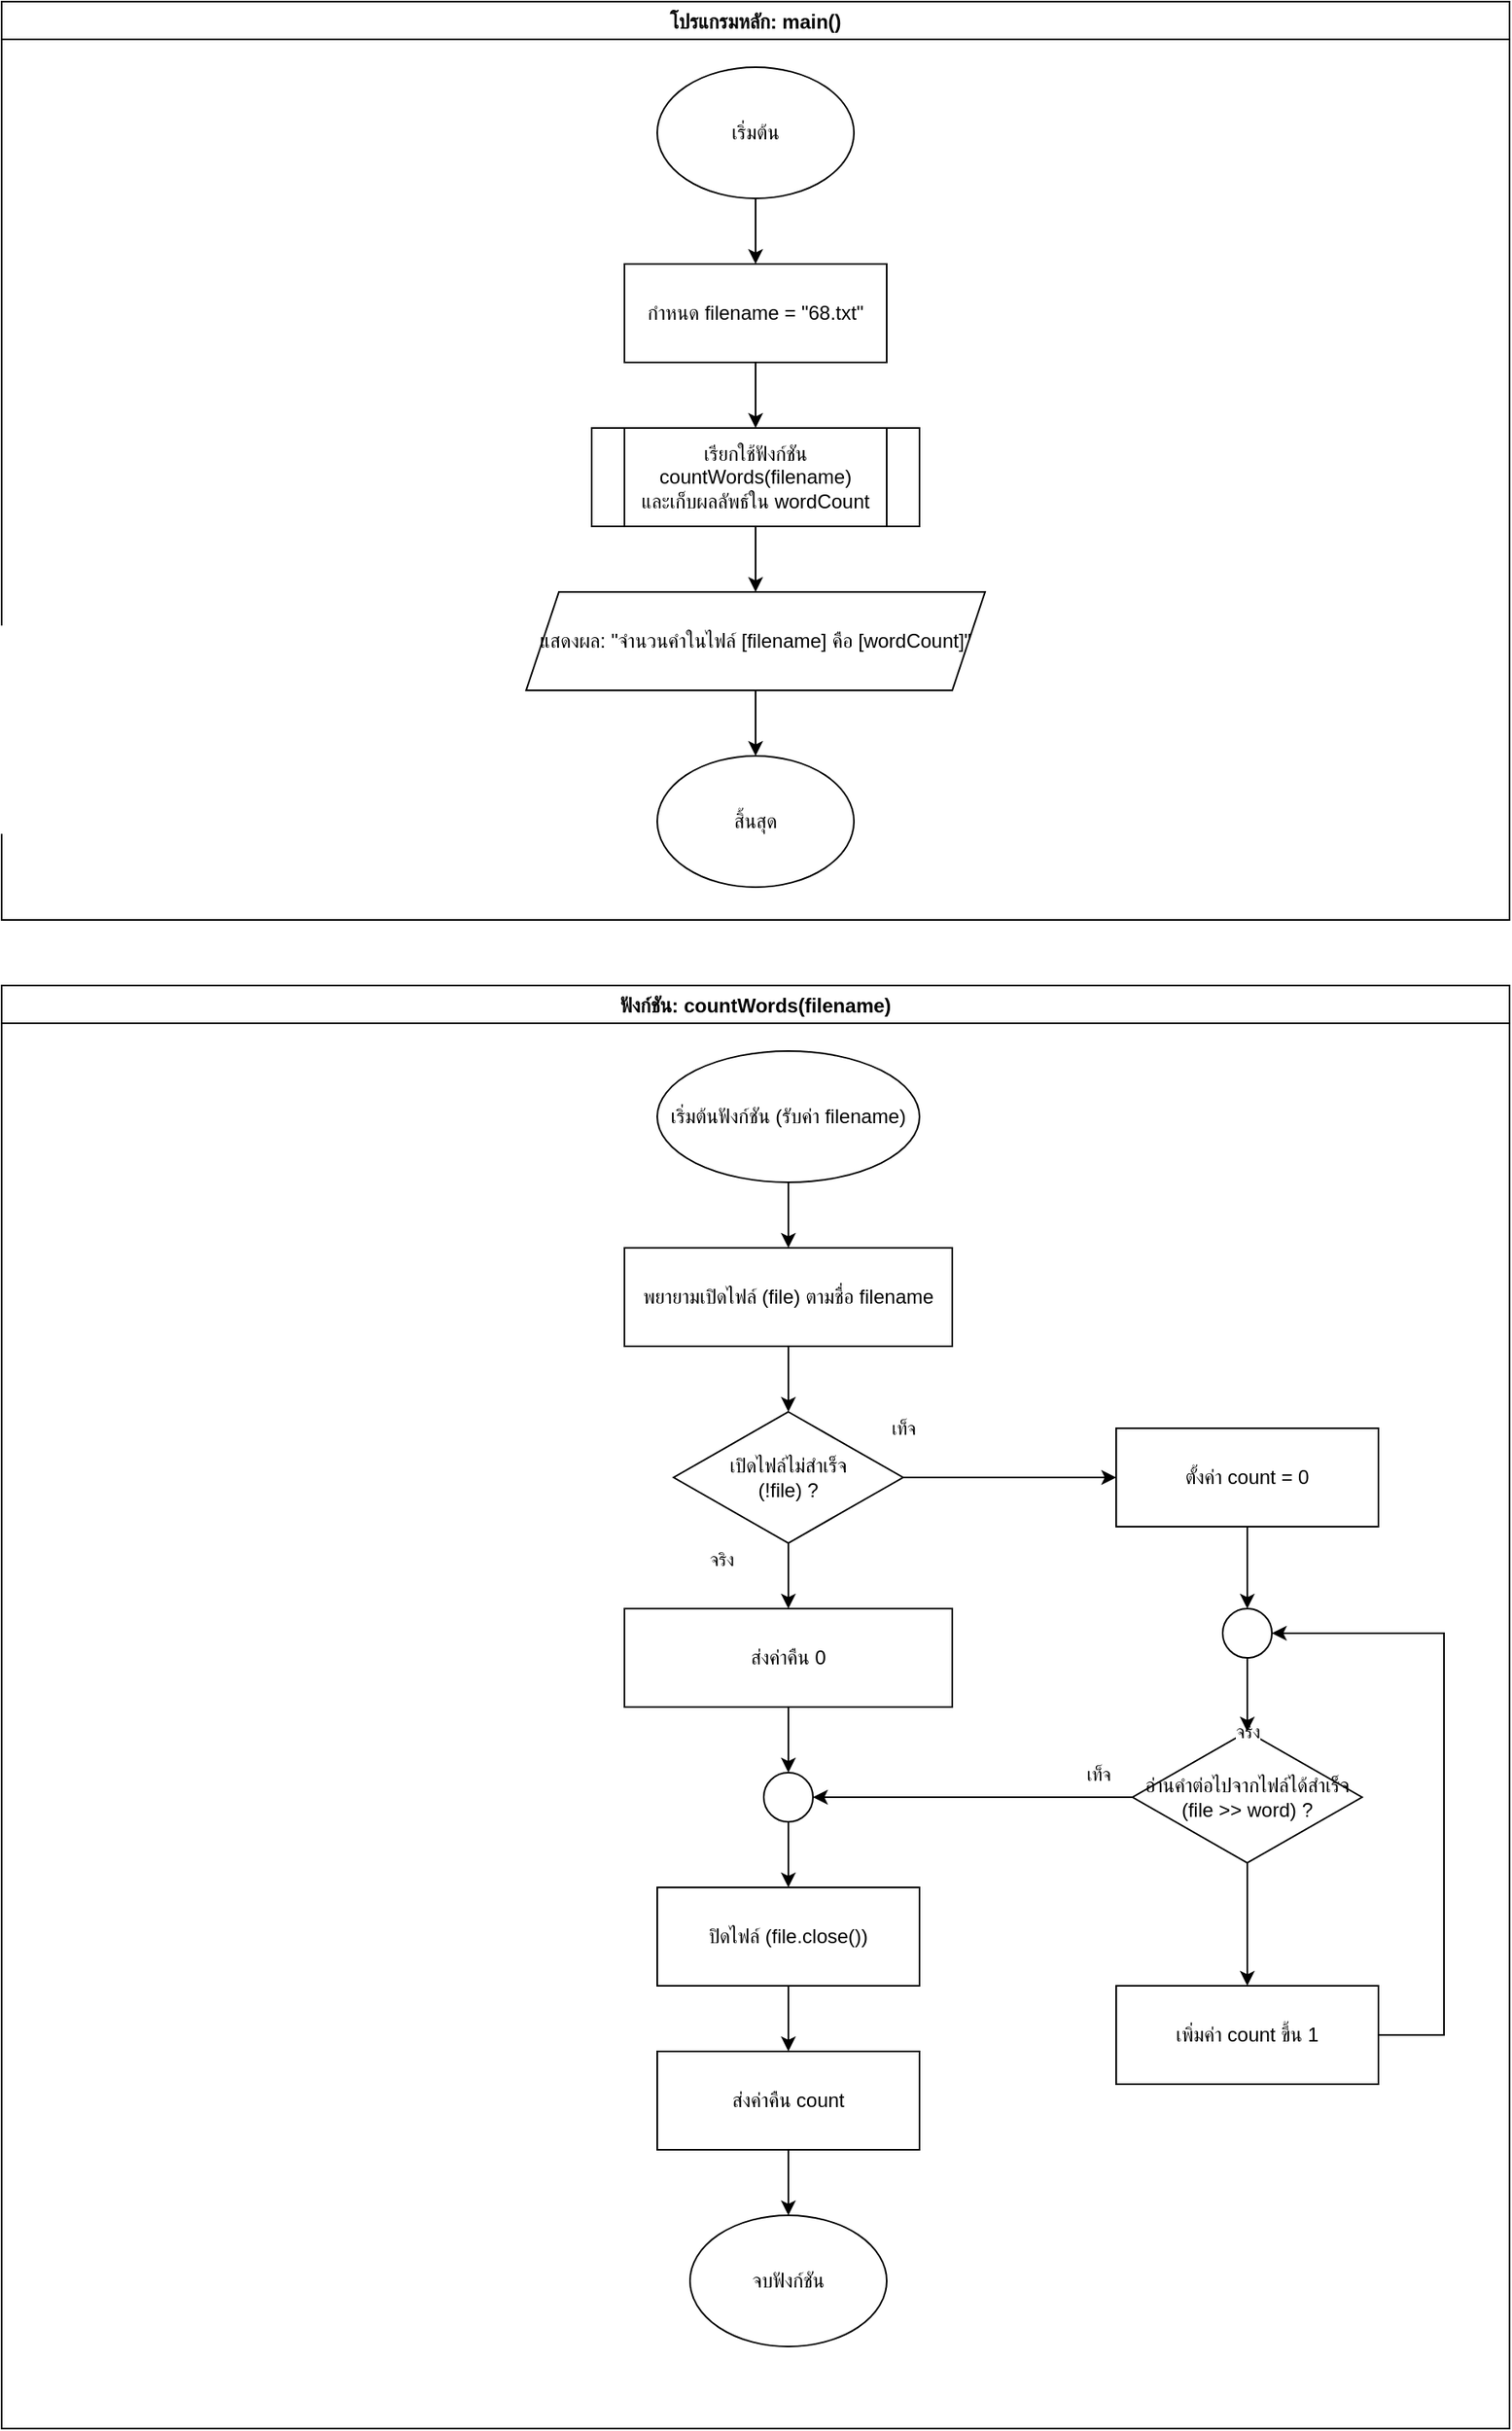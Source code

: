 <mxfile version="28.2.5">
  <diagram name="Page-1" id="cJinfKh3n7Fr8UnOrwiJ">
    <mxGraphModel grid="1" page="1" gridSize="10" guides="1" tooltips="1" connect="1" arrows="1" fold="1" pageScale="1" pageWidth="850" pageHeight="1100" math="0" shadow="0">
      <root>
        <mxCell id="0" />
        <mxCell id="1" parent="0" />
        <mxCell id="main-0" value="โปรแกรมหลัก: main()" style="swimlane;startSize=23;" vertex="1" parent="1">
          <mxGeometry x="40" y="40" width="920" height="560" as="geometry" />
        </mxCell>
        <mxCell id="main-start" value="เริ่มต้น" style="ellipse;whiteSpace=wrap;html=1;" vertex="1" parent="main-0">
          <mxGeometry x="400" y="40" width="120" height="80" as="geometry" />
        </mxCell>
        <mxCell id="main-edge-1" value="" style="endArrow=classic;html=1;rounded=0;" edge="1" parent="main-0" source="main-start">
          <mxGeometry width="50" height="50" relative="1" as="geometry">
            <mxPoint x="460" y="120" as="sourcePoint" />
            <mxPoint x="460" y="160" as="targetPoint" />
          </mxGeometry>
        </mxCell>
        <mxCell id="main-proc-1" value="กำหนด filename = &quot;68.txt&quot;" style="rounded=0;whiteSpace=wrap;html=1;" vertex="1" parent="main-0">
          <mxGeometry x="380" y="160" width="160" height="60" as="geometry" />
        </mxCell>
        <mxCell id="main-edge-2" value="" style="endArrow=classic;html=1;rounded=0;" edge="1" parent="main-0" source="main-proc-1">
          <mxGeometry width="50" height="50" relative="1" as="geometry">
            <mxPoint x="460" y="220" as="sourcePoint" />
            <mxPoint x="460" y="260" as="targetPoint" />
          </mxGeometry>
        </mxCell>
        <mxCell id="main-func-1" value="เรียกใช้ฟังก์ชัน countWords(filename) &lt;br&gt;และเก็บผลลัพธ์ใน wordCount" style="shape=process;whiteSpace=wrap;html=1;backgroundOutline=1;" vertex="1" parent="main-0">
          <mxGeometry x="360" y="260" width="200" height="60" as="geometry" />
        </mxCell>
        <mxCell id="main-edge-3" value="" style="endArrow=classic;html=1;rounded=0;" edge="1" parent="main-0" source="main-func-1">
          <mxGeometry width="50" height="50" relative="1" as="geometry">
            <mxPoint x="460" y="320" as="sourcePoint" />
            <mxPoint x="460" y="360" as="targetPoint" />
          </mxGeometry>
        </mxCell>
        <mxCell id="main-io-1" value="แสดงผล: &quot;จำนวนคำในไฟล์ [filename] คือ [wordCount]&quot;" style="shape=parallelogram;perimeter=parallelogramPerimeter;whiteSpace=wrap;html=1;fixedSize=1;" vertex="1" parent="main-0">
          <mxGeometry x="320" y="360" width="280" height="60" as="geometry" />
        </mxCell>
        <mxCell id="main-edge-4" value="" style="endArrow=classic;html=1;rounded=0;" edge="1" parent="main-0" source="main-io-1">
          <mxGeometry width="50" height="50" relative="1" as="geometry">
            <mxPoint x="460" y="420" as="sourcePoint" />
            <mxPoint x="460" y="460" as="targetPoint" />
          </mxGeometry>
        </mxCell>
        <mxCell id="main-stop" value="สิ้นสุด" style="ellipse;whiteSpace=wrap;html=1;" vertex="1" parent="main-0">
          <mxGeometry x="400" y="460" width="120" height="80" as="geometry" />
        </mxCell>
        <mxCell id="func-0" value="ฟังก์ชัน: countWords(filename)" style="swimlane;startSize=23;" vertex="1" parent="1">
          <mxGeometry x="40" y="640" width="920" height="880" as="geometry" />
        </mxCell>
        <mxCell id="func-start" value="เริ่มต้นฟังก์ชัน (รับค่า filename)" style="ellipse;whiteSpace=wrap;html=1;" vertex="1" parent="func-0">
          <mxGeometry x="400" y="40" width="160" height="80" as="geometry" />
        </mxCell>
        <mxCell id="func-edge-1" value="" style="endArrow=classic;html=1;rounded=0;" edge="1" parent="func-0" source="func-start">
          <mxGeometry width="50" height="50" relative="1" as="geometry">
            <mxPoint x="480" y="120" as="sourcePoint" />
            <mxPoint x="480" y="160" as="targetPoint" />
          </mxGeometry>
        </mxCell>
        <mxCell id="func-proc-1" value="พยายามเปิดไฟล์ (file) ตามชื่อ filename" style="rounded=0;whiteSpace=wrap;html=1;" vertex="1" parent="func-0">
          <mxGeometry x="380" y="160" width="200" height="60" as="geometry" />
        </mxCell>
        <mxCell id="func-edge-2" value="" style="endArrow=classic;html=1;rounded=0;" edge="1" parent="func-0" source="func-proc-1">
          <mxGeometry width="50" height="50" relative="1" as="geometry">
            <mxPoint x="480" y="220" as="sourcePoint" />
            <mxPoint x="480" y="260" as="targetPoint" />
          </mxGeometry>
        </mxCell>
        <mxCell id="func-cond-1" value="เปิดไฟล์ไม่สำเร็จ &lt;br&gt;(!file) ?" style="rhombus;whiteSpace=wrap;html=1;" vertex="1" parent="func-0">
          <mxGeometry x="410" y="260" width="140" height="80" as="geometry" />
        </mxCell>
        <mxCell id="func-edge-3" value="จริง" style="edgeLabel;html=1;align=center;verticalAlign=middle;resizable=0;points=[];" connectable="0" vertex="1" parent="func-cond-1">
          <mxGeometry x="-0.5" relative="1" as="geometry">
            <mxPoint x="99" y="90" as="offset" />
          </mxGeometry>
        </mxCell>
        <mxCell id="func-edge-5" value="เท็จ" style="edgeLabel;html=1;align=center;verticalAlign=middle;resizable=0;points=[];" connectable="0" vertex="1" parent="func-cond-1">
          <mxGeometry x="0.5" relative="1" as="geometry">
            <mxPoint x="70" y="10" as="offset" />
          </mxGeometry>
        </mxCell>
        <mxCell id="Xv340dgJjyx-NuAuB7Oc-3" value="" style="edgeStyle=orthogonalEdgeStyle;rounded=0;orthogonalLoop=1;jettySize=auto;html=1;" edge="1" parent="func-0" source="func-proc-2" target="Xv340dgJjyx-NuAuB7Oc-2">
          <mxGeometry relative="1" as="geometry" />
        </mxCell>
        <mxCell id="func-proc-2" value="ส่งค่าคืน 0" style="rounded=0;whiteSpace=wrap;html=1;" vertex="1" parent="func-0">
          <mxGeometry x="380" y="380" width="200" height="60" as="geometry" />
        </mxCell>
        <mxCell id="func-edge-4" value="" style="endArrow=classic;html=1;rounded=0;" edge="1" parent="func-0" source="func-cond-1">
          <mxGeometry width="50" height="50" relative="1" as="geometry">
            <mxPoint x="480" y="340" as="sourcePoint" />
            <mxPoint x="480" y="380" as="targetPoint" />
          </mxGeometry>
        </mxCell>
        <mxCell id="Xv340dgJjyx-NuAuB7Oc-8" value="" style="edgeStyle=orthogonalEdgeStyle;rounded=0;orthogonalLoop=1;jettySize=auto;html=1;" edge="1" parent="func-0" source="func-proc-3" target="Xv340dgJjyx-NuAuB7Oc-6">
          <mxGeometry relative="1" as="geometry" />
        </mxCell>
        <mxCell id="func-proc-3" value="ตั้งค่า count = 0" style="rounded=0;whiteSpace=wrap;html=1;" vertex="1" parent="func-0">
          <mxGeometry x="680" y="270" width="160" height="60" as="geometry" />
        </mxCell>
        <mxCell id="func-edge-6" value="" style="endArrow=classic;html=1;rounded=0;" edge="1" parent="func-0" source="func-cond-1" target="func-proc-3">
          <mxGeometry width="50" height="50" relative="1" as="geometry">
            <mxPoint x="550" y="300" as="sourcePoint" />
            <mxPoint x="640" y="300" as="targetPoint" />
          </mxGeometry>
        </mxCell>
        <mxCell id="Xv340dgJjyx-NuAuB7Oc-4" style="edgeStyle=orthogonalEdgeStyle;rounded=0;orthogonalLoop=1;jettySize=auto;html=1;entryX=1;entryY=0.5;entryDx=0;entryDy=0;" edge="1" parent="func-0" source="func-cond-2" target="Xv340dgJjyx-NuAuB7Oc-2">
          <mxGeometry relative="1" as="geometry">
            <Array as="points">
              <mxPoint x="690" y="495" />
              <mxPoint x="690" y="495" />
            </Array>
          </mxGeometry>
        </mxCell>
        <mxCell id="func-cond-2" value="อ่านคำต่อไปจากไฟล์ได้สำเร็จ &lt;br&gt;(file &gt;&gt; word) ?" style="rhombus;whiteSpace=wrap;html=1;" vertex="1" parent="func-0">
          <mxGeometry x="690" y="455" width="140" height="80" as="geometry" />
        </mxCell>
        <mxCell id="func-edge-8" value="จริง" style="edgeLabel;html=1;align=center;verticalAlign=middle;resizable=0;points=[];" connectable="0" vertex="1" parent="func-cond-2">
          <mxGeometry x="0.5" relative="1" as="geometry">
            <mxPoint as="offset" />
          </mxGeometry>
        </mxCell>
        <mxCell id="func-edge-11" value="เท็จ" style="edgeLabel;html=1;align=center;verticalAlign=middle;resizable=0;points=[];" connectable="0" vertex="1" parent="func-cond-2">
          <mxGeometry x="-0.5" relative="1" as="geometry">
            <mxPoint x="49" y="26" as="offset" />
          </mxGeometry>
        </mxCell>
        <mxCell id="func-proc-4" value="เพิ่มค่า count ขึ้น 1" style="rounded=0;whiteSpace=wrap;html=1;" vertex="1" parent="func-0">
          <mxGeometry x="680" y="610" width="160" height="60" as="geometry" />
        </mxCell>
        <mxCell id="func-edge-9" value="" style="endArrow=classic;html=1;rounded=0;" edge="1" parent="func-0" source="func-cond-2" target="func-proc-4">
          <mxGeometry width="50" height="50" relative="1" as="geometry">
            <mxPoint x="720" y="450" as="sourcePoint" />
            <mxPoint x="720" y="470" as="targetPoint" />
          </mxGeometry>
        </mxCell>
        <mxCell id="func-edge-10" value="" style="endArrow=classic;html=1;rounded=0;entryX=1;entryY=0.5;entryDx=0;entryDy=0;" edge="1" parent="func-0" source="func-proc-4" target="Xv340dgJjyx-NuAuB7Oc-6">
          <mxGeometry width="50" height="50" relative="1" as="geometry">
            <mxPoint x="720" y="530" as="sourcePoint" />
            <mxPoint x="720" y="370" as="targetPoint" />
            <Array as="points">
              <mxPoint x="880" y="640" />
              <mxPoint x="880" y="530" />
              <mxPoint x="880" y="395" />
            </Array>
          </mxGeometry>
        </mxCell>
        <mxCell id="func-proc-5" value="ปิดไฟล์ (file.close())" style="rounded=0;whiteSpace=wrap;html=1;" vertex="1" parent="func-0">
          <mxGeometry x="400" y="550" width="160" height="60" as="geometry" />
        </mxCell>
        <mxCell id="func-edge-13" value="" style="endArrow=classic;html=1;rounded=0;" edge="1" parent="func-0" source="func-proc-5">
          <mxGeometry width="50" height="50" relative="1" as="geometry">
            <mxPoint x="480" y="610" as="sourcePoint" />
            <mxPoint x="480" y="650" as="targetPoint" />
          </mxGeometry>
        </mxCell>
        <mxCell id="func-proc-6" value="ส่งค่าคืน count" style="rounded=0;whiteSpace=wrap;html=1;" vertex="1" parent="func-0">
          <mxGeometry x="400" y="650" width="160" height="60" as="geometry" />
        </mxCell>
        <mxCell id="func-edge-14" value="" style="endArrow=classic;html=1;rounded=0;" edge="1" parent="func-0" source="func-proc-6">
          <mxGeometry width="50" height="50" relative="1" as="geometry">
            <mxPoint x="480" y="710" as="sourcePoint" />
            <mxPoint x="480" y="750" as="targetPoint" />
          </mxGeometry>
        </mxCell>
        <mxCell id="func-stop" value="จบฟังก์ชัน" style="ellipse;whiteSpace=wrap;html=1;" vertex="1" parent="func-0">
          <mxGeometry x="420" y="750" width="120" height="80" as="geometry" />
        </mxCell>
        <mxCell id="Xv340dgJjyx-NuAuB7Oc-5" value="" style="edgeStyle=orthogonalEdgeStyle;rounded=0;orthogonalLoop=1;jettySize=auto;html=1;" edge="1" parent="func-0" source="Xv340dgJjyx-NuAuB7Oc-2" target="func-proc-5">
          <mxGeometry relative="1" as="geometry" />
        </mxCell>
        <mxCell id="Xv340dgJjyx-NuAuB7Oc-2" value="" style="ellipse;whiteSpace=wrap;html=1;aspect=fixed;" vertex="1" parent="func-0">
          <mxGeometry x="465" y="480" width="30" height="30" as="geometry" />
        </mxCell>
        <mxCell id="Xv340dgJjyx-NuAuB7Oc-9" value="" style="edgeStyle=orthogonalEdgeStyle;rounded=0;orthogonalLoop=1;jettySize=auto;html=1;" edge="1" parent="func-0" source="Xv340dgJjyx-NuAuB7Oc-6" target="func-cond-2">
          <mxGeometry relative="1" as="geometry" />
        </mxCell>
        <mxCell id="Xv340dgJjyx-NuAuB7Oc-6" value="" style="ellipse;whiteSpace=wrap;html=1;aspect=fixed;" vertex="1" parent="func-0">
          <mxGeometry x="745" y="380" width="30" height="30" as="geometry" />
        </mxCell>
      </root>
    </mxGraphModel>
  </diagram>
</mxfile>
